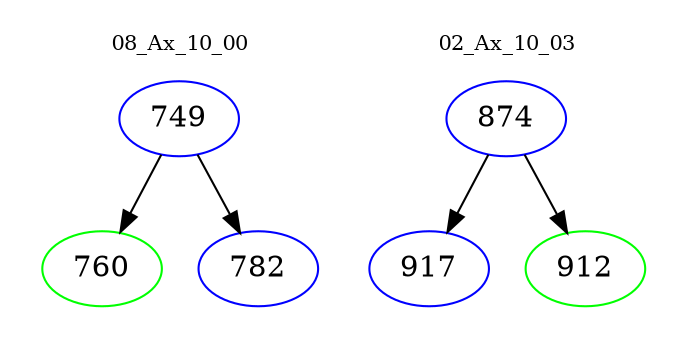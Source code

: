 digraph{
subgraph cluster_0 {
color = white
label = "08_Ax_10_00";
fontsize=10;
T0_749 [label="749", color="blue"]
T0_749 -> T0_760 [color="black"]
T0_760 [label="760", color="green"]
T0_749 -> T0_782 [color="black"]
T0_782 [label="782", color="blue"]
}
subgraph cluster_1 {
color = white
label = "02_Ax_10_03";
fontsize=10;
T1_874 [label="874", color="blue"]
T1_874 -> T1_917 [color="black"]
T1_917 [label="917", color="blue"]
T1_874 -> T1_912 [color="black"]
T1_912 [label="912", color="green"]
}
}
